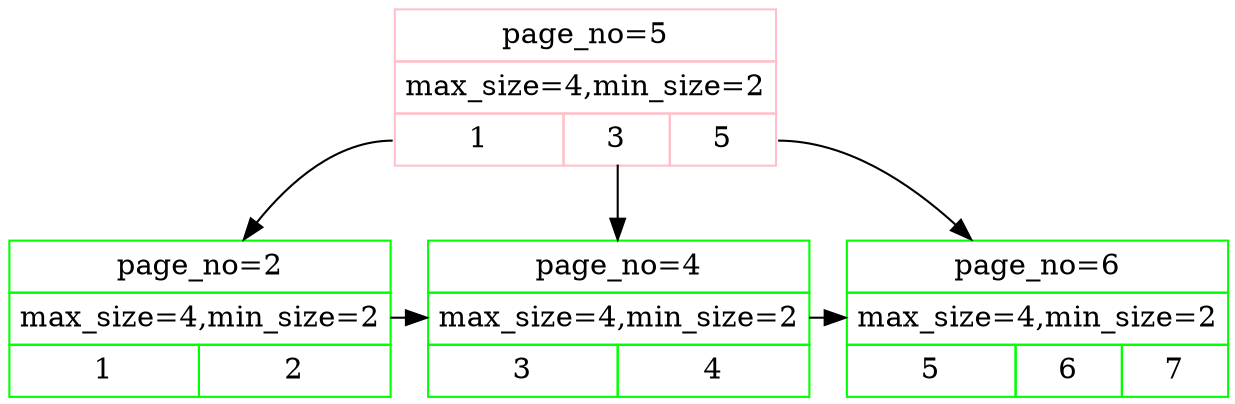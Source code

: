 digraph G {
INT_5[shape=plain color=pink label=<<TABLE BORDER="0" CELLBORDER="1" CELLSPACING="0" CELLPADDING="4">
<TR><TD COLSPAN="3">page_no=5</TD></TR>
<TR><TD COLSPAN="3">max_size=4,min_size=2</TD></TR>
<TR><TD PORT="p2">1</TD>
<TD PORT="p4">3</TD>
<TD PORT="p6">5</TD>
</TR></TABLE>>];
LEAF_2[shape=plain color=green label=<<TABLE BORDER="0" CELLBORDER="1" CELLSPACING="0" CELLPADDING="4">
<TR><TD COLSPAN="2">page_no=2</TD></TR>
<TR><TD COLSPAN="2">max_size=4,min_size=2</TD></TR>
<TR><TD>1</TD>
<TD>2</TD>
</TR></TABLE>>];
LEAF_2 -> LEAF_4;
{rank=same LEAF_2 LEAF_4};
INT_5:p2 -> LEAF_2;
LEAF_4[shape=plain color=green label=<<TABLE BORDER="0" CELLBORDER="1" CELLSPACING="0" CELLPADDING="4">
<TR><TD COLSPAN="2">page_no=4</TD></TR>
<TR><TD COLSPAN="2">max_size=4,min_size=2</TD></TR>
<TR><TD>3</TD>
<TD>4</TD>
</TR></TABLE>>];
LEAF_4 -> LEAF_6;
{rank=same LEAF_4 LEAF_6};
INT_5:p4 -> LEAF_4;
LEAF_6[shape=plain color=green label=<<TABLE BORDER="0" CELLBORDER="1" CELLSPACING="0" CELLPADDING="4">
<TR><TD COLSPAN="3">page_no=6</TD></TR>
<TR><TD COLSPAN="3">max_size=4,min_size=2</TD></TR>
<TR><TD>5</TD>
<TD>6</TD>
<TD>7</TD>
</TR></TABLE>>];
INT_5:p6 -> LEAF_6;
}
